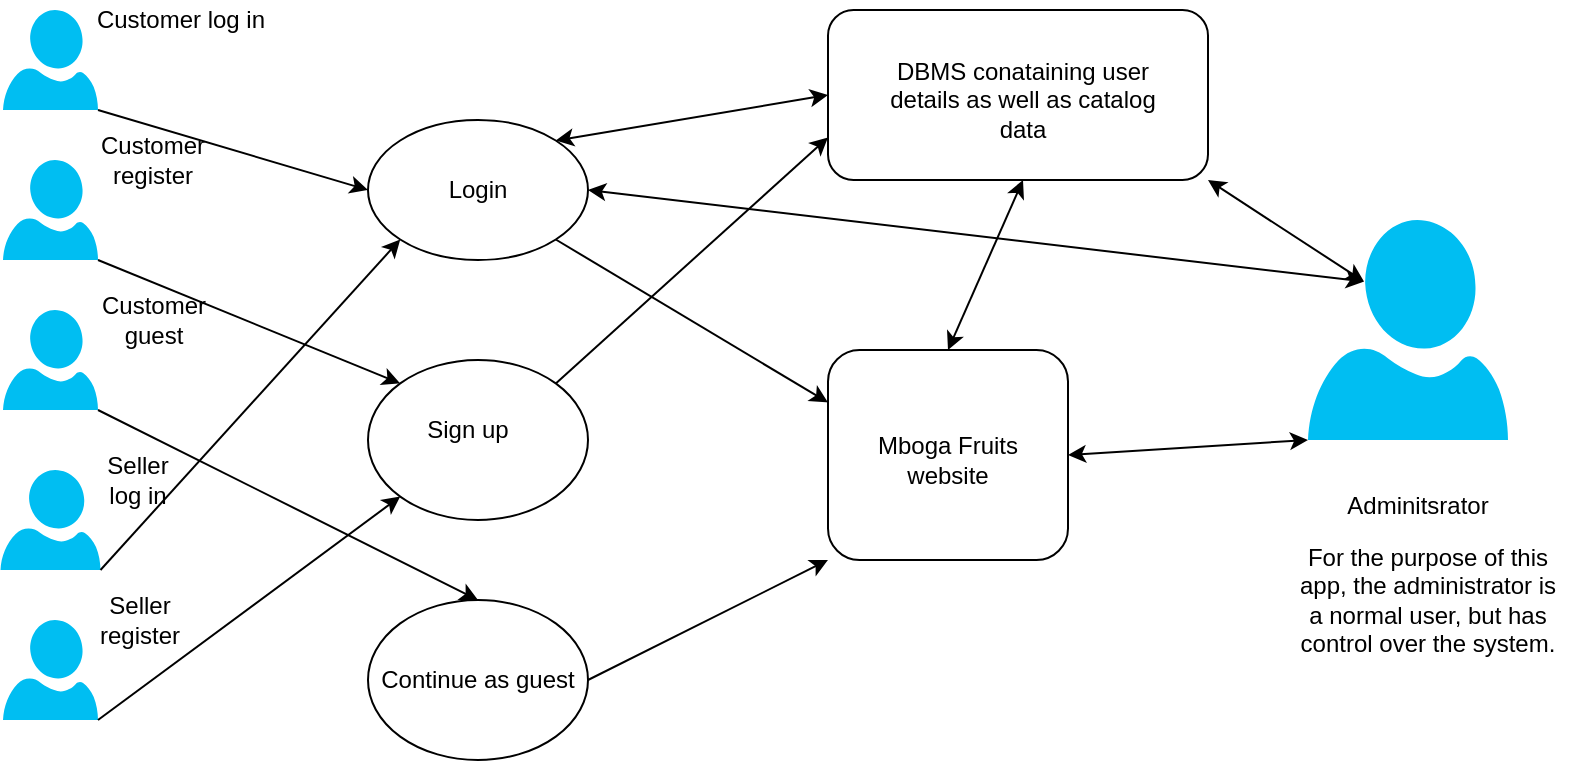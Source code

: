 <mxfile version="14.8.5" type="device"><diagram id="obIpsj_5sdS-eYZwDMBB" name="Page-1"><mxGraphModel dx="1246" dy="458" grid="1" gridSize="10" guides="1" tooltips="1" connect="1" arrows="1" fold="1" page="1" pageScale="1" pageWidth="850" pageHeight="1100" math="0" shadow="0"><root><mxCell id="0"/><mxCell id="1" parent="0"/><mxCell id="2ct5Zx4QILSslfJZzfY2-1" value="" style="ellipse;whiteSpace=wrap;html=1;" vertex="1" parent="1"><mxGeometry x="200" y="130" width="110" height="70" as="geometry"/></mxCell><mxCell id="2ct5Zx4QILSslfJZzfY2-2" value="Login" style="text;html=1;strokeColor=none;fillColor=none;align=center;verticalAlign=middle;whiteSpace=wrap;rounded=0;" vertex="1" parent="1"><mxGeometry x="215" y="125" width="80" height="80" as="geometry"/></mxCell><mxCell id="2ct5Zx4QILSslfJZzfY2-3" value="" style="ellipse;whiteSpace=wrap;html=1;" vertex="1" parent="1"><mxGeometry x="200" y="250" width="110" height="80" as="geometry"/></mxCell><mxCell id="2ct5Zx4QILSslfJZzfY2-4" value="Sign up" style="text;html=1;strokeColor=none;fillColor=none;align=center;verticalAlign=middle;whiteSpace=wrap;rounded=0;" vertex="1" parent="1"><mxGeometry x="215" y="270" width="70" height="30" as="geometry"/></mxCell><mxCell id="2ct5Zx4QILSslfJZzfY2-6" value="" style="ellipse;whiteSpace=wrap;html=1;" vertex="1" parent="1"><mxGeometry x="200" y="370" width="110" height="80" as="geometry"/></mxCell><mxCell id="2ct5Zx4QILSslfJZzfY2-7" value="Continue as guest" style="text;html=1;strokeColor=none;fillColor=none;align=center;verticalAlign=middle;whiteSpace=wrap;rounded=0;" vertex="1" parent="1"><mxGeometry x="200" y="370" width="110" height="80" as="geometry"/></mxCell><mxCell id="2ct5Zx4QILSslfJZzfY2-8" value="" style="verticalLabelPosition=bottom;html=1;verticalAlign=top;align=center;strokeColor=none;fillColor=#00BEF2;shape=mxgraph.azure.user;" vertex="1" parent="1"><mxGeometry x="17.5" y="75" width="47.5" height="50" as="geometry"/></mxCell><mxCell id="2ct5Zx4QILSslfJZzfY2-9" value="" style="verticalLabelPosition=bottom;html=1;verticalAlign=top;align=center;strokeColor=none;fillColor=#00BEF2;shape=mxgraph.azure.user;" vertex="1" parent="1"><mxGeometry x="17.5" y="150" width="47.5" height="50" as="geometry"/></mxCell><mxCell id="2ct5Zx4QILSslfJZzfY2-10" value="" style="verticalLabelPosition=bottom;html=1;verticalAlign=top;align=center;strokeColor=none;fillColor=#00BEF2;shape=mxgraph.azure.user;" vertex="1" parent="1"><mxGeometry x="17.5" y="225" width="47.5" height="50" as="geometry"/></mxCell><mxCell id="2ct5Zx4QILSslfJZzfY2-11" value="" style="verticalLabelPosition=bottom;html=1;verticalAlign=top;align=center;strokeColor=none;fillColor=#00BEF2;shape=mxgraph.azure.user;" vertex="1" parent="1"><mxGeometry x="16.25" y="305" width="50" height="50" as="geometry"/></mxCell><mxCell id="2ct5Zx4QILSslfJZzfY2-12" value="" style="verticalLabelPosition=bottom;html=1;verticalAlign=top;align=center;strokeColor=none;fillColor=#00BEF2;shape=mxgraph.azure.user;" vertex="1" parent="1"><mxGeometry x="17.5" y="380" width="47.5" height="50" as="geometry"/></mxCell><mxCell id="2ct5Zx4QILSslfJZzfY2-15" value="Customer log in" style="text;html=1;strokeColor=none;fillColor=none;align=center;verticalAlign=middle;whiteSpace=wrap;rounded=0;" vertex="1" parent="1"><mxGeometry x="60" y="70" width="92.5" height="20" as="geometry"/></mxCell><mxCell id="2ct5Zx4QILSslfJZzfY2-16" value="Customer register" style="text;html=1;strokeColor=none;fillColor=none;align=center;verticalAlign=middle;whiteSpace=wrap;rounded=0;" vertex="1" parent="1"><mxGeometry x="65" y="140" width="55" height="20" as="geometry"/></mxCell><mxCell id="2ct5Zx4QILSslfJZzfY2-17" value="Customer guest" style="text;html=1;strokeColor=none;fillColor=none;align=center;verticalAlign=middle;whiteSpace=wrap;rounded=0;" vertex="1" parent="1"><mxGeometry x="72.5" y="220" width="40" height="20" as="geometry"/></mxCell><mxCell id="2ct5Zx4QILSslfJZzfY2-18" value="Seller log in" style="text;html=1;strokeColor=none;fillColor=none;align=center;verticalAlign=middle;whiteSpace=wrap;rounded=0;" vertex="1" parent="1"><mxGeometry x="65" y="300" width="40" height="20" as="geometry"/></mxCell><mxCell id="2ct5Zx4QILSslfJZzfY2-19" value="Seller register" style="text;html=1;strokeColor=none;fillColor=none;align=center;verticalAlign=middle;whiteSpace=wrap;rounded=0;" vertex="1" parent="1"><mxGeometry x="66.25" y="370" width="40" height="20" as="geometry"/></mxCell><mxCell id="2ct5Zx4QILSslfJZzfY2-26" value="" style="rounded=1;whiteSpace=wrap;html=1;" vertex="1" parent="1"><mxGeometry x="430" y="245" width="120" height="105" as="geometry"/></mxCell><mxCell id="2ct5Zx4QILSslfJZzfY2-27" value="Mboga Fruits website" style="text;html=1;strokeColor=none;fillColor=none;align=center;verticalAlign=middle;whiteSpace=wrap;rounded=0;" vertex="1" parent="1"><mxGeometry x="440" y="260" width="100" height="80" as="geometry"/></mxCell><mxCell id="2ct5Zx4QILSslfJZzfY2-28" value="" style="rounded=1;whiteSpace=wrap;html=1;" vertex="1" parent="1"><mxGeometry x="430" y="75" width="190" height="85" as="geometry"/></mxCell><mxCell id="2ct5Zx4QILSslfJZzfY2-32" value="DBMS conataining user details as well as catalog data" style="text;html=1;strokeColor=none;fillColor=none;align=center;verticalAlign=middle;whiteSpace=wrap;rounded=0;" vertex="1" parent="1"><mxGeometry x="455" y="80" width="145" height="80" as="geometry"/></mxCell><mxCell id="2ct5Zx4QILSslfJZzfY2-35" value="" style="endArrow=classic;html=1;entryX=0;entryY=0.5;entryDx=0;entryDy=0;exitX=1;exitY=1;exitDx=0;exitDy=0;exitPerimeter=0;" edge="1" parent="1" source="2ct5Zx4QILSslfJZzfY2-8" target="2ct5Zx4QILSslfJZzfY2-1"><mxGeometry width="50" height="50" relative="1" as="geometry"><mxPoint x="260" y="290" as="sourcePoint"/><mxPoint x="310" y="240" as="targetPoint"/></mxGeometry></mxCell><mxCell id="2ct5Zx4QILSslfJZzfY2-36" value="" style="endArrow=classic;html=1;entryX=0;entryY=0;entryDx=0;entryDy=0;exitX=1;exitY=1;exitDx=0;exitDy=0;exitPerimeter=0;" edge="1" parent="1" source="2ct5Zx4QILSslfJZzfY2-9" target="2ct5Zx4QILSslfJZzfY2-3"><mxGeometry width="50" height="50" relative="1" as="geometry"><mxPoint x="260" y="290" as="sourcePoint"/><mxPoint x="310" y="240" as="targetPoint"/></mxGeometry></mxCell><mxCell id="2ct5Zx4QILSslfJZzfY2-37" value="" style="endArrow=classic;html=1;entryX=0.5;entryY=0;entryDx=0;entryDy=0;exitX=1;exitY=1;exitDx=0;exitDy=0;exitPerimeter=0;" edge="1" parent="1" source="2ct5Zx4QILSslfJZzfY2-10" target="2ct5Zx4QILSslfJZzfY2-7"><mxGeometry width="50" height="50" relative="1" as="geometry"><mxPoint x="260" y="290" as="sourcePoint"/><mxPoint x="310" y="240" as="targetPoint"/></mxGeometry></mxCell><mxCell id="2ct5Zx4QILSslfJZzfY2-38" value="" style="endArrow=classic;html=1;entryX=0;entryY=1;entryDx=0;entryDy=0;exitX=1;exitY=1;exitDx=0;exitDy=0;exitPerimeter=0;" edge="1" parent="1" source="2ct5Zx4QILSslfJZzfY2-12" target="2ct5Zx4QILSslfJZzfY2-3"><mxGeometry width="50" height="50" relative="1" as="geometry"><mxPoint x="260" y="290" as="sourcePoint"/><mxPoint x="310" y="240" as="targetPoint"/></mxGeometry></mxCell><mxCell id="2ct5Zx4QILSslfJZzfY2-40" value="" style="endArrow=classic;html=1;entryX=0;entryY=1;entryDx=0;entryDy=0;exitX=1;exitY=1;exitDx=0;exitDy=0;exitPerimeter=0;" edge="1" parent="1" source="2ct5Zx4QILSslfJZzfY2-11" target="2ct5Zx4QILSslfJZzfY2-1"><mxGeometry width="50" height="50" relative="1" as="geometry"><mxPoint x="260" y="290" as="sourcePoint"/><mxPoint x="310" y="240" as="targetPoint"/></mxGeometry></mxCell><mxCell id="2ct5Zx4QILSslfJZzfY2-41" value="" style="endArrow=classic;startArrow=classic;html=1;entryX=0;entryY=0.5;entryDx=0;entryDy=0;exitX=1;exitY=0;exitDx=0;exitDy=0;" edge="1" parent="1" source="2ct5Zx4QILSslfJZzfY2-1" target="2ct5Zx4QILSslfJZzfY2-28"><mxGeometry width="50" height="50" relative="1" as="geometry"><mxPoint x="260" y="290" as="sourcePoint"/><mxPoint x="310" y="240" as="targetPoint"/></mxGeometry></mxCell><mxCell id="2ct5Zx4QILSslfJZzfY2-43" value="" style="endArrow=classic;startArrow=classic;html=1;entryX=0.5;entryY=1;entryDx=0;entryDy=0;exitX=0.5;exitY=0;exitDx=0;exitDy=0;" edge="1" parent="1" source="2ct5Zx4QILSslfJZzfY2-26" target="2ct5Zx4QILSslfJZzfY2-32"><mxGeometry width="50" height="50" relative="1" as="geometry"><mxPoint x="260" y="290" as="sourcePoint"/><mxPoint x="310" y="240" as="targetPoint"/></mxGeometry></mxCell><mxCell id="2ct5Zx4QILSslfJZzfY2-44" value="" style="endArrow=classic;html=1;entryX=0;entryY=0.25;entryDx=0;entryDy=0;exitX=1;exitY=1;exitDx=0;exitDy=0;" edge="1" parent="1" source="2ct5Zx4QILSslfJZzfY2-1" target="2ct5Zx4QILSslfJZzfY2-26"><mxGeometry width="50" height="50" relative="1" as="geometry"><mxPoint x="260" y="290" as="sourcePoint"/><mxPoint x="310" y="240" as="targetPoint"/></mxGeometry></mxCell><mxCell id="2ct5Zx4QILSslfJZzfY2-45" value="" style="endArrow=classic;html=1;entryX=0;entryY=0.75;entryDx=0;entryDy=0;exitX=1;exitY=0;exitDx=0;exitDy=0;" edge="1" parent="1" source="2ct5Zx4QILSslfJZzfY2-3" target="2ct5Zx4QILSslfJZzfY2-28"><mxGeometry width="50" height="50" relative="1" as="geometry"><mxPoint x="260" y="290" as="sourcePoint"/><mxPoint x="310" y="240" as="targetPoint"/></mxGeometry></mxCell><mxCell id="2ct5Zx4QILSslfJZzfY2-46" value="" style="endArrow=classic;html=1;entryX=0;entryY=1;entryDx=0;entryDy=0;exitX=1;exitY=0.5;exitDx=0;exitDy=0;" edge="1" parent="1" source="2ct5Zx4QILSslfJZzfY2-7" target="2ct5Zx4QILSslfJZzfY2-26"><mxGeometry width="50" height="50" relative="1" as="geometry"><mxPoint x="260" y="290" as="sourcePoint"/><mxPoint x="310" y="240" as="targetPoint"/></mxGeometry></mxCell><mxCell id="2ct5Zx4QILSslfJZzfY2-47" value="" style="verticalLabelPosition=bottom;html=1;verticalAlign=top;align=center;strokeColor=none;fillColor=#00BEF2;shape=mxgraph.azure.user;" vertex="1" parent="1"><mxGeometry x="670" y="180" width="100" height="110" as="geometry"/></mxCell><mxCell id="2ct5Zx4QILSslfJZzfY2-48" value="Adminitsrator" style="text;html=1;strokeColor=none;fillColor=none;align=center;verticalAlign=middle;whiteSpace=wrap;rounded=0;" vertex="1" parent="1"><mxGeometry x="670" y="305" width="110" height="35" as="geometry"/></mxCell><mxCell id="2ct5Zx4QILSslfJZzfY2-49" value="For the purpose of this app, the administrator is a normal user, but has control over the system." style="text;html=1;strokeColor=none;fillColor=none;align=center;verticalAlign=middle;whiteSpace=wrap;rounded=0;" vertex="1" parent="1"><mxGeometry x="660" y="310" width="140" height="120" as="geometry"/></mxCell><mxCell id="2ct5Zx4QILSslfJZzfY2-50" value="" style="endArrow=classic;startArrow=classic;html=1;entryX=1;entryY=1;entryDx=0;entryDy=0;exitX=0.28;exitY=0.28;exitDx=0;exitDy=0;exitPerimeter=0;" edge="1" parent="1" source="2ct5Zx4QILSslfJZzfY2-47" target="2ct5Zx4QILSslfJZzfY2-28"><mxGeometry width="50" height="50" relative="1" as="geometry"><mxPoint x="270" y="290" as="sourcePoint"/><mxPoint x="320" y="240" as="targetPoint"/></mxGeometry></mxCell><mxCell id="2ct5Zx4QILSslfJZzfY2-51" value="" style="endArrow=classic;startArrow=classic;html=1;entryX=0.28;entryY=0.28;entryDx=0;entryDy=0;entryPerimeter=0;exitX=1;exitY=0.5;exitDx=0;exitDy=0;" edge="1" parent="1" source="2ct5Zx4QILSslfJZzfY2-1" target="2ct5Zx4QILSslfJZzfY2-47"><mxGeometry width="50" height="50" relative="1" as="geometry"><mxPoint x="550" y="450" as="sourcePoint"/><mxPoint x="600" y="400" as="targetPoint"/></mxGeometry></mxCell><mxCell id="2ct5Zx4QILSslfJZzfY2-52" value="" style="endArrow=classic;startArrow=classic;html=1;entryX=0;entryY=1;entryDx=0;entryDy=0;entryPerimeter=0;exitX=1;exitY=0.5;exitDx=0;exitDy=0;" edge="1" parent="1" source="2ct5Zx4QILSslfJZzfY2-26" target="2ct5Zx4QILSslfJZzfY2-47"><mxGeometry width="50" height="50" relative="1" as="geometry"><mxPoint x="270" y="290" as="sourcePoint"/><mxPoint x="320" y="240" as="targetPoint"/></mxGeometry></mxCell></root></mxGraphModel></diagram></mxfile>